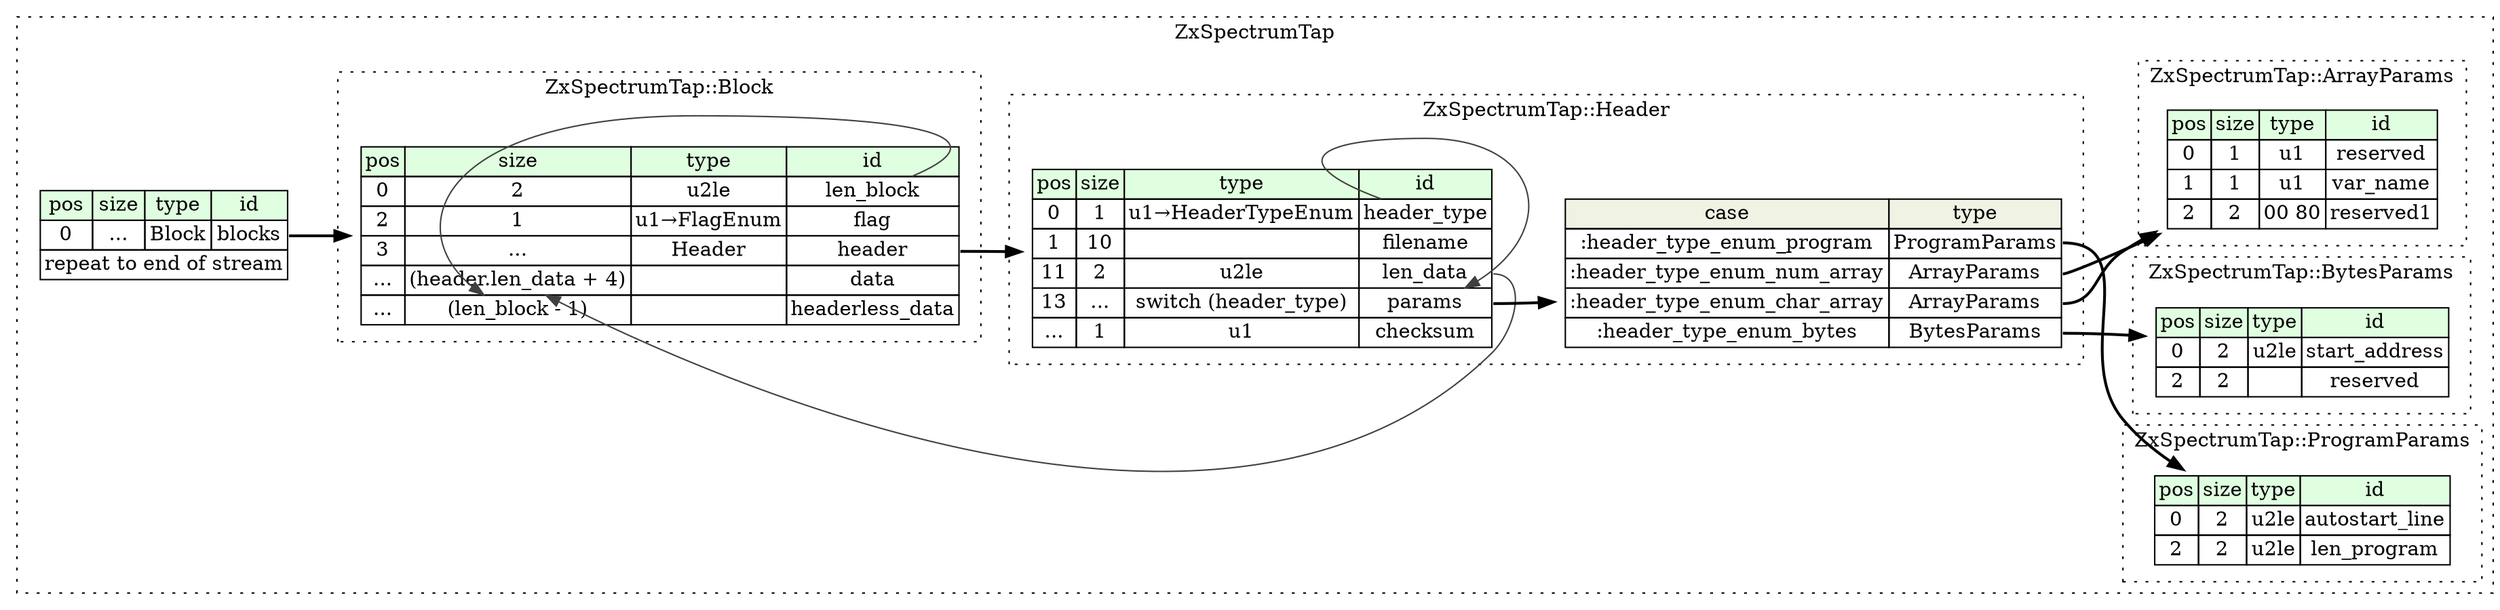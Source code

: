 digraph {
	rankdir=LR;
	node [shape=plaintext];
	subgraph cluster__zx_spectrum_tap {
		label="ZxSpectrumTap";
		graph[style=dotted];

		zx_spectrum_tap__seq [label=<<TABLE BORDER="0" CELLBORDER="1" CELLSPACING="0">
			<TR><TD BGCOLOR="#E0FFE0">pos</TD><TD BGCOLOR="#E0FFE0">size</TD><TD BGCOLOR="#E0FFE0">type</TD><TD BGCOLOR="#E0FFE0">id</TD></TR>
			<TR><TD PORT="blocks_pos">0</TD><TD PORT="blocks_size">...</TD><TD>Block</TD><TD PORT="blocks_type">blocks</TD></TR>
			<TR><TD COLSPAN="4" PORT="blocks__repeat">repeat to end of stream</TD></TR>
		</TABLE>>];
		subgraph cluster__block {
			label="ZxSpectrumTap::Block";
			graph[style=dotted];

			block__seq [label=<<TABLE BORDER="0" CELLBORDER="1" CELLSPACING="0">
				<TR><TD BGCOLOR="#E0FFE0">pos</TD><TD BGCOLOR="#E0FFE0">size</TD><TD BGCOLOR="#E0FFE0">type</TD><TD BGCOLOR="#E0FFE0">id</TD></TR>
				<TR><TD PORT="len_block_pos">0</TD><TD PORT="len_block_size">2</TD><TD>u2le</TD><TD PORT="len_block_type">len_block</TD></TR>
				<TR><TD PORT="flag_pos">2</TD><TD PORT="flag_size">1</TD><TD>u1→FlagEnum</TD><TD PORT="flag_type">flag</TD></TR>
				<TR><TD PORT="header_pos">3</TD><TD PORT="header_size">...</TD><TD>Header</TD><TD PORT="header_type">header</TD></TR>
				<TR><TD PORT="data_pos">...</TD><TD PORT="data_size">(header.len_data + 4)</TD><TD></TD><TD PORT="data_type">data</TD></TR>
				<TR><TD PORT="headerless_data_pos">...</TD><TD PORT="headerless_data_size">(len_block - 1)</TD><TD></TD><TD PORT="headerless_data_type">headerless_data</TD></TR>
			</TABLE>>];
		}
		subgraph cluster__program_params {
			label="ZxSpectrumTap::ProgramParams";
			graph[style=dotted];

			program_params__seq [label=<<TABLE BORDER="0" CELLBORDER="1" CELLSPACING="0">
				<TR><TD BGCOLOR="#E0FFE0">pos</TD><TD BGCOLOR="#E0FFE0">size</TD><TD BGCOLOR="#E0FFE0">type</TD><TD BGCOLOR="#E0FFE0">id</TD></TR>
				<TR><TD PORT="autostart_line_pos">0</TD><TD PORT="autostart_line_size">2</TD><TD>u2le</TD><TD PORT="autostart_line_type">autostart_line</TD></TR>
				<TR><TD PORT="len_program_pos">2</TD><TD PORT="len_program_size">2</TD><TD>u2le</TD><TD PORT="len_program_type">len_program</TD></TR>
			</TABLE>>];
		}
		subgraph cluster__bytes_params {
			label="ZxSpectrumTap::BytesParams";
			graph[style=dotted];

			bytes_params__seq [label=<<TABLE BORDER="0" CELLBORDER="1" CELLSPACING="0">
				<TR><TD BGCOLOR="#E0FFE0">pos</TD><TD BGCOLOR="#E0FFE0">size</TD><TD BGCOLOR="#E0FFE0">type</TD><TD BGCOLOR="#E0FFE0">id</TD></TR>
				<TR><TD PORT="start_address_pos">0</TD><TD PORT="start_address_size">2</TD><TD>u2le</TD><TD PORT="start_address_type">start_address</TD></TR>
				<TR><TD PORT="reserved_pos">2</TD><TD PORT="reserved_size">2</TD><TD></TD><TD PORT="reserved_type">reserved</TD></TR>
			</TABLE>>];
		}
		subgraph cluster__header {
			label="ZxSpectrumTap::Header";
			graph[style=dotted];

			header__seq [label=<<TABLE BORDER="0" CELLBORDER="1" CELLSPACING="0">
				<TR><TD BGCOLOR="#E0FFE0">pos</TD><TD BGCOLOR="#E0FFE0">size</TD><TD BGCOLOR="#E0FFE0">type</TD><TD BGCOLOR="#E0FFE0">id</TD></TR>
				<TR><TD PORT="header_type_pos">0</TD><TD PORT="header_type_size">1</TD><TD>u1→HeaderTypeEnum</TD><TD PORT="header_type_type">header_type</TD></TR>
				<TR><TD PORT="filename_pos">1</TD><TD PORT="filename_size">10</TD><TD></TD><TD PORT="filename_type">filename</TD></TR>
				<TR><TD PORT="len_data_pos">11</TD><TD PORT="len_data_size">2</TD><TD>u2le</TD><TD PORT="len_data_type">len_data</TD></TR>
				<TR><TD PORT="params_pos">13</TD><TD PORT="params_size">...</TD><TD>switch (header_type)</TD><TD PORT="params_type">params</TD></TR>
				<TR><TD PORT="checksum_pos">...</TD><TD PORT="checksum_size">1</TD><TD>u1</TD><TD PORT="checksum_type">checksum</TD></TR>
			</TABLE>>];
header__seq_params_switch [label=<<TABLE BORDER="0" CELLBORDER="1" CELLSPACING="0">
	<TR><TD BGCOLOR="#F0F2E4">case</TD><TD BGCOLOR="#F0F2E4">type</TD></TR>
	<TR><TD>:header_type_enum_program</TD><TD PORT="case0">ProgramParams</TD></TR>
	<TR><TD>:header_type_enum_num_array</TD><TD PORT="case1">ArrayParams</TD></TR>
	<TR><TD>:header_type_enum_char_array</TD><TD PORT="case2">ArrayParams</TD></TR>
	<TR><TD>:header_type_enum_bytes</TD><TD PORT="case3">BytesParams</TD></TR>
</TABLE>>];
		}
		subgraph cluster__array_params {
			label="ZxSpectrumTap::ArrayParams";
			graph[style=dotted];

			array_params__seq [label=<<TABLE BORDER="0" CELLBORDER="1" CELLSPACING="0">
				<TR><TD BGCOLOR="#E0FFE0">pos</TD><TD BGCOLOR="#E0FFE0">size</TD><TD BGCOLOR="#E0FFE0">type</TD><TD BGCOLOR="#E0FFE0">id</TD></TR>
				<TR><TD PORT="reserved_pos">0</TD><TD PORT="reserved_size">1</TD><TD>u1</TD><TD PORT="reserved_type">reserved</TD></TR>
				<TR><TD PORT="var_name_pos">1</TD><TD PORT="var_name_size">1</TD><TD>u1</TD><TD PORT="var_name_type">var_name</TD></TR>
				<TR><TD PORT="reserved1_pos">2</TD><TD PORT="reserved1_size">2</TD><TD>00 80</TD><TD PORT="reserved1_type">reserved1</TD></TR>
			</TABLE>>];
		}
	}
	zx_spectrum_tap__seq:blocks_type -> block__seq [style=bold];
	block__seq:header_type -> header__seq [style=bold];
	header__seq:len_data_type -> block__seq:data_size [color="#404040"];
	block__seq:len_block_type -> block__seq:headerless_data_size [color="#404040"];
	header__seq:params_type -> header__seq_params_switch [style=bold];
	header__seq_params_switch:case0 -> program_params__seq [style=bold];
	header__seq_params_switch:case1 -> array_params__seq [style=bold];
	header__seq_params_switch:case2 -> array_params__seq [style=bold];
	header__seq_params_switch:case3 -> bytes_params__seq [style=bold];
	header__seq:header_type_type -> header__seq:params_type [color="#404040"];
}
